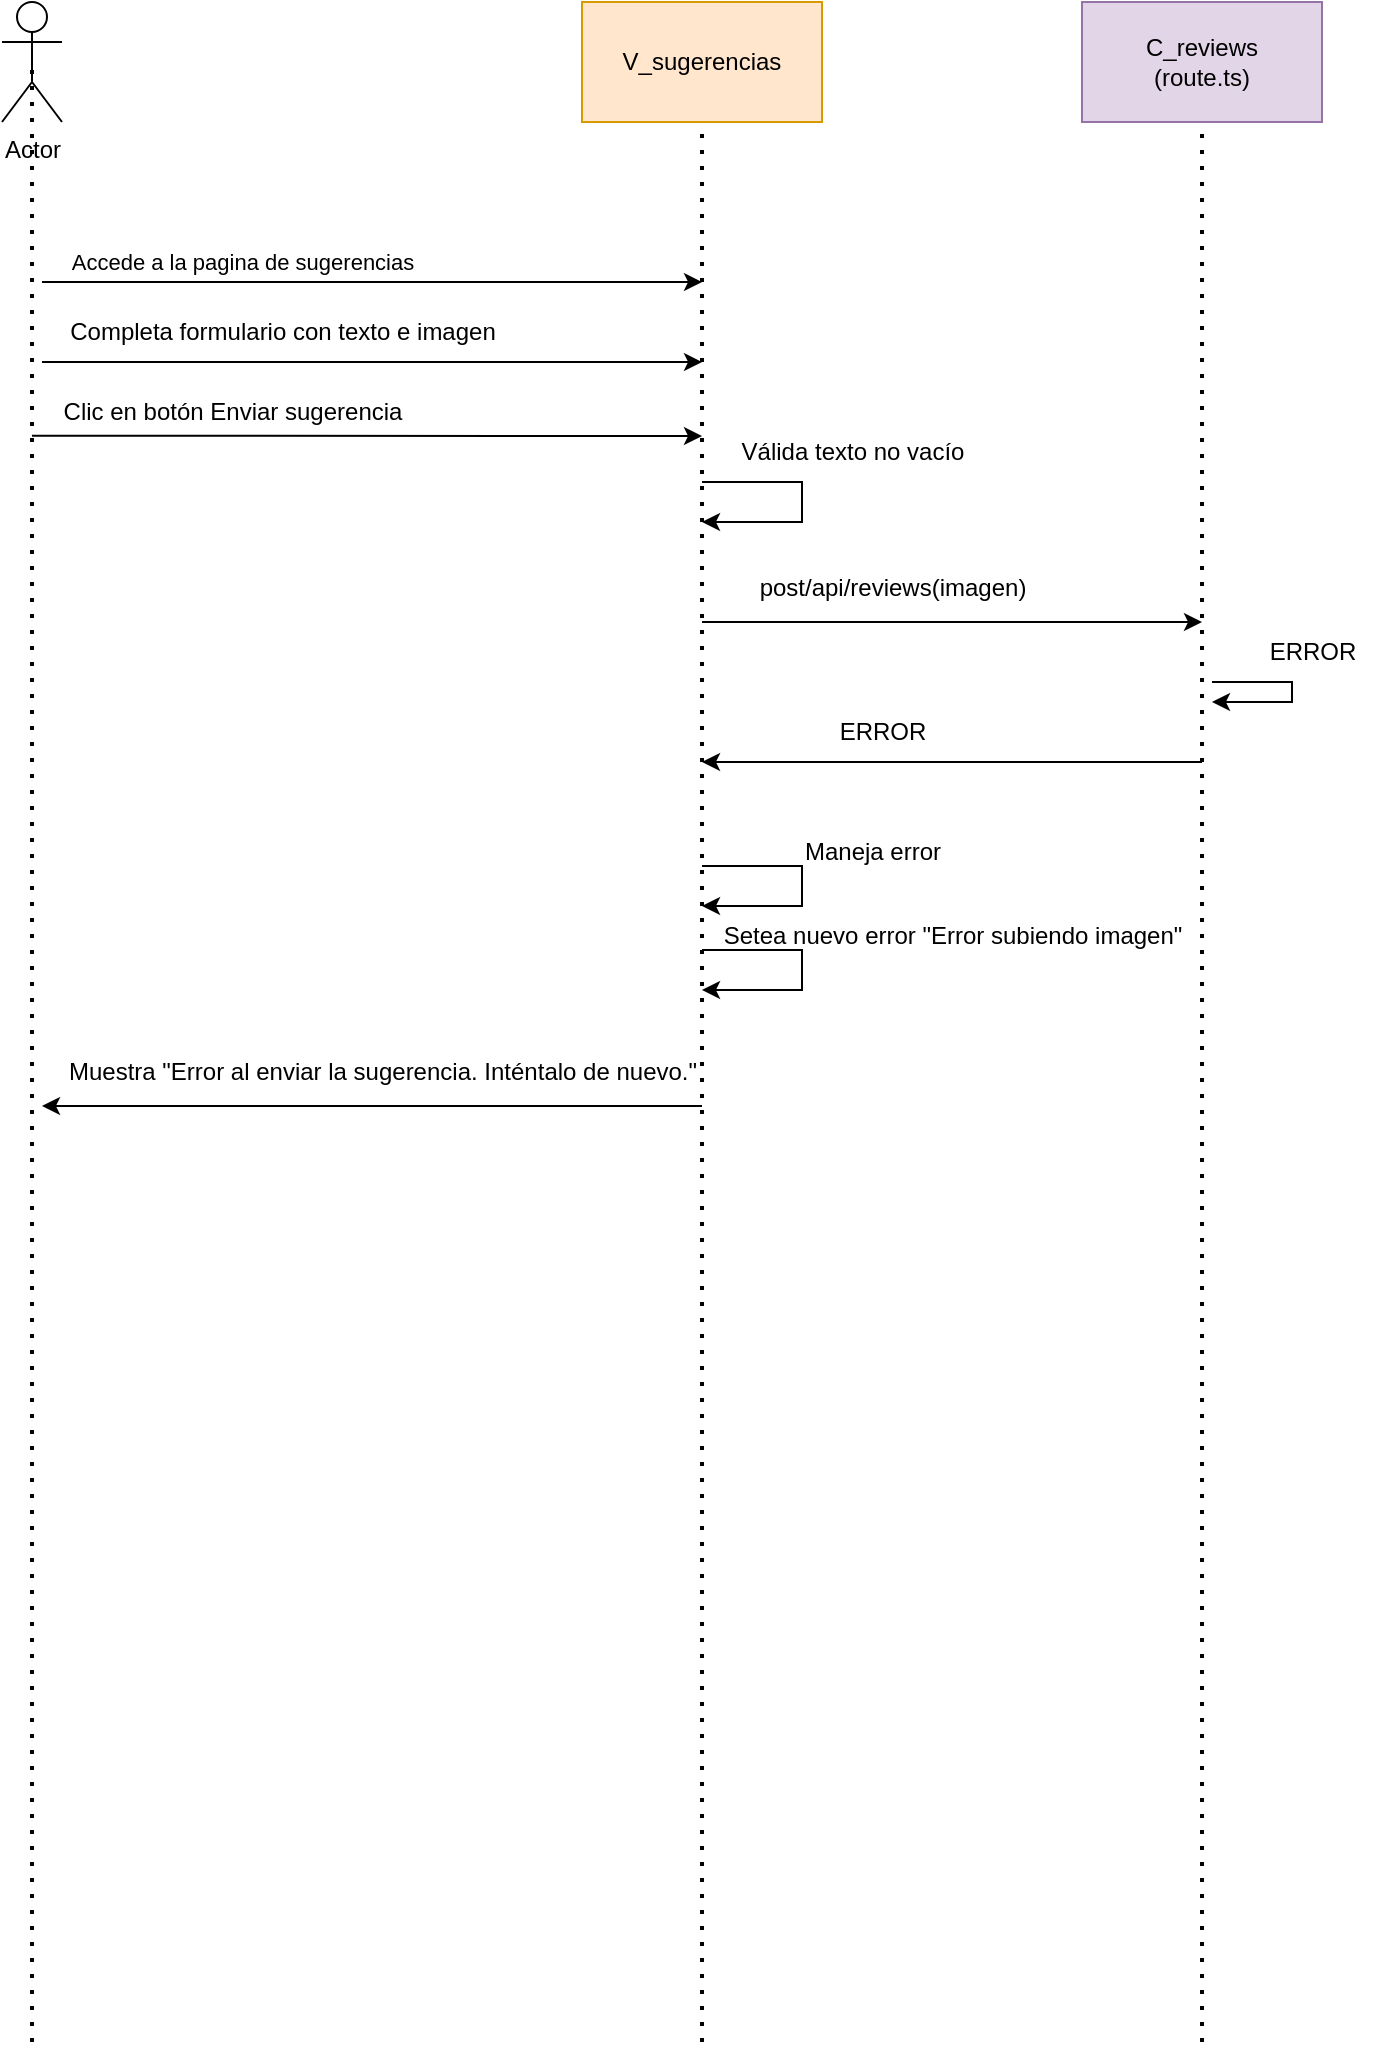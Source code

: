 <mxfile version="28.2.5">
  <diagram name="Page-1" id="PeLlq9JZ7RmtvSvruJIB">
    <mxGraphModel grid="1" page="1" gridSize="10" guides="1" tooltips="1" connect="1" arrows="1" fold="1" pageScale="1" pageWidth="827" pageHeight="1169" math="0" shadow="0">
      <root>
        <mxCell id="0" />
        <mxCell id="1" parent="0" />
        <mxCell id="TE2E3BwGg_EVvy6-RILu-2" value="V_sugerencias" style="rounded=0;whiteSpace=wrap;html=1;fillColor=#ffe6cc;strokeColor=#d79b00;" vertex="1" parent="1">
          <mxGeometry x="359" y="100" width="120" height="60" as="geometry" />
        </mxCell>
        <mxCell id="TE2E3BwGg_EVvy6-RILu-5" value="Actor" style="shape=umlActor;verticalLabelPosition=bottom;verticalAlign=top;html=1;outlineConnect=0;" vertex="1" parent="1">
          <mxGeometry x="69" y="100" width="30" height="60" as="geometry" />
        </mxCell>
        <mxCell id="TE2E3BwGg_EVvy6-RILu-6" style="edgeStyle=orthogonalEdgeStyle;rounded=0;orthogonalLoop=1;jettySize=auto;html=1;exitX=0.5;exitY=1;exitDx=0;exitDy=0;" edge="1" parent="1" source="TE2E3BwGg_EVvy6-RILu-2" target="TE2E3BwGg_EVvy6-RILu-2">
          <mxGeometry relative="1" as="geometry" />
        </mxCell>
        <mxCell id="TE2E3BwGg_EVvy6-RILu-7" value="" style="endArrow=none;dashed=1;html=1;dashPattern=1 3;strokeWidth=2;rounded=0;entryX=0.5;entryY=0.5;entryDx=0;entryDy=0;entryPerimeter=0;" edge="1" parent="1" target="TE2E3BwGg_EVvy6-RILu-5">
          <mxGeometry width="50" height="50" relative="1" as="geometry">
            <mxPoint x="84" y="1120" as="sourcePoint" />
            <mxPoint x="106" y="230" as="targetPoint" />
          </mxGeometry>
        </mxCell>
        <mxCell id="TE2E3BwGg_EVvy6-RILu-13" value="&lt;div&gt;C_reviews&lt;/div&gt;&lt;div&gt;(route.ts)&lt;/div&gt;" style="rounded=0;whiteSpace=wrap;html=1;fillColor=#e1d5e7;strokeColor=#9673a6;" vertex="1" parent="1">
          <mxGeometry x="609" y="100" width="120" height="60" as="geometry" />
        </mxCell>
        <mxCell id="TE2E3BwGg_EVvy6-RILu-14" value="" style="endArrow=none;dashed=1;html=1;dashPattern=1 3;strokeWidth=2;rounded=0;entryX=0.5;entryY=1;entryDx=0;entryDy=0;" edge="1" parent="1" target="TE2E3BwGg_EVvy6-RILu-13">
          <mxGeometry width="50" height="50" relative="1" as="geometry">
            <mxPoint x="669" y="1120" as="sourcePoint" />
            <mxPoint x="909" y="430" as="targetPoint" />
          </mxGeometry>
        </mxCell>
        <mxCell id="TE2E3BwGg_EVvy6-RILu-36" value="" style="endArrow=classic;html=1;rounded=0;" edge="1" parent="1">
          <mxGeometry width="50" height="50" relative="1" as="geometry">
            <mxPoint x="89" y="240" as="sourcePoint" />
            <mxPoint x="419" y="240" as="targetPoint" />
          </mxGeometry>
        </mxCell>
        <mxCell id="TE2E3BwGg_EVvy6-RILu-37" value="Accede a la pagina de sugerencias" style="edgeLabel;html=1;align=center;verticalAlign=middle;resizable=0;points=[];" connectable="0" vertex="1" parent="TE2E3BwGg_EVvy6-RILu-36">
          <mxGeometry x="-0.176" y="4" relative="1" as="geometry">
            <mxPoint x="-36" y="-6" as="offset" />
          </mxGeometry>
        </mxCell>
        <mxCell id="TE2E3BwGg_EVvy6-RILu-38" value="" style="endArrow=classic;html=1;rounded=0;" edge="1" parent="1">
          <mxGeometry width="50" height="50" relative="1" as="geometry">
            <mxPoint x="89" y="280" as="sourcePoint" />
            <mxPoint x="419" y="280" as="targetPoint" />
          </mxGeometry>
        </mxCell>
        <mxCell id="TE2E3BwGg_EVvy6-RILu-39" value="Completa formulario con texto e imagen" style="text;html=1;align=center;verticalAlign=middle;resizable=0;points=[];autosize=1;strokeColor=none;fillColor=none;" vertex="1" parent="1">
          <mxGeometry x="89" y="250" width="240" height="30" as="geometry" />
        </mxCell>
        <mxCell id="TE2E3BwGg_EVvy6-RILu-40" value="" style="endArrow=classic;html=1;rounded=0;" edge="1" parent="1">
          <mxGeometry width="50" height="50" relative="1" as="geometry">
            <mxPoint x="84" y="316.82" as="sourcePoint" />
            <mxPoint x="419" y="317" as="targetPoint" />
          </mxGeometry>
        </mxCell>
        <mxCell id="TE2E3BwGg_EVvy6-RILu-41" value="Clic en botón Enviar sugerencia" style="text;html=1;align=center;verticalAlign=middle;resizable=0;points=[];autosize=1;strokeColor=none;fillColor=none;" vertex="1" parent="1">
          <mxGeometry x="89" y="290" width="190" height="30" as="geometry" />
        </mxCell>
        <mxCell id="TE2E3BwGg_EVvy6-RILu-42" value="" style="endArrow=classic;html=1;rounded=0;" edge="1" parent="1">
          <mxGeometry width="50" height="50" relative="1" as="geometry">
            <mxPoint x="419" y="340" as="sourcePoint" />
            <mxPoint x="419" y="360" as="targetPoint" />
            <Array as="points">
              <mxPoint x="469" y="340" />
              <mxPoint x="469" y="360" />
            </Array>
          </mxGeometry>
        </mxCell>
        <mxCell id="TE2E3BwGg_EVvy6-RILu-43" value="Válida texto no vacío" style="text;html=1;align=center;verticalAlign=middle;resizable=0;points=[];autosize=1;strokeColor=none;fillColor=none;" vertex="1" parent="1">
          <mxGeometry x="429" y="310" width="130" height="30" as="geometry" />
        </mxCell>
        <mxCell id="TE2E3BwGg_EVvy6-RILu-52" value="" style="endArrow=classic;html=1;rounded=0;" edge="1" parent="1">
          <mxGeometry width="50" height="50" relative="1" as="geometry">
            <mxPoint x="419" y="532" as="sourcePoint" />
            <mxPoint x="419" y="552" as="targetPoint" />
            <Array as="points">
              <mxPoint x="469" y="532" />
              <mxPoint x="469" y="552" />
            </Array>
          </mxGeometry>
        </mxCell>
        <mxCell id="TE2E3BwGg_EVvy6-RILu-53" value="Maneja error" style="text;html=1;align=center;verticalAlign=middle;resizable=0;points=[];autosize=1;strokeColor=none;fillColor=none;" vertex="1" parent="1">
          <mxGeometry x="459" y="510" width="90" height="30" as="geometry" />
        </mxCell>
        <mxCell id="TE2E3BwGg_EVvy6-RILu-54" value="" style="endArrow=classic;html=1;rounded=0;" edge="1" parent="1">
          <mxGeometry width="50" height="50" relative="1" as="geometry">
            <mxPoint x="419" y="574" as="sourcePoint" />
            <mxPoint x="419" y="594" as="targetPoint" />
            <Array as="points">
              <mxPoint x="469" y="574" />
              <mxPoint x="469" y="594" />
            </Array>
          </mxGeometry>
        </mxCell>
        <mxCell id="TE2E3BwGg_EVvy6-RILu-55" value="Setea nuevo error &quot;Error subiendo imagen&quot;" style="text;html=1;align=center;verticalAlign=middle;resizable=0;points=[];autosize=1;strokeColor=none;fillColor=none;" vertex="1" parent="1">
          <mxGeometry x="419" y="552" width="250" height="30" as="geometry" />
        </mxCell>
        <mxCell id="TE2E3BwGg_EVvy6-RILu-56" value="" style="endArrow=classic;html=1;rounded=0;" edge="1" parent="1">
          <mxGeometry width="50" height="50" relative="1" as="geometry">
            <mxPoint x="419" y="652" as="sourcePoint" />
            <mxPoint x="89" y="652" as="targetPoint" />
          </mxGeometry>
        </mxCell>
        <mxCell id="TE2E3BwGg_EVvy6-RILu-57" value="Muestra &quot;Error al enviar la sugerencia. Inténtalo de nuevo.&quot;" style="text;html=1;align=center;verticalAlign=middle;resizable=0;points=[];autosize=1;strokeColor=none;fillColor=none;" vertex="1" parent="1">
          <mxGeometry x="89" y="620" width="340" height="30" as="geometry" />
        </mxCell>
        <mxCell id="TE2E3BwGg_EVvy6-RILu-58" value="" style="endArrow=classic;html=1;rounded=0;" edge="1" parent="1">
          <mxGeometry width="50" height="50" relative="1" as="geometry">
            <mxPoint x="419" y="410" as="sourcePoint" />
            <mxPoint x="669" y="410" as="targetPoint" />
          </mxGeometry>
        </mxCell>
        <mxCell id="TE2E3BwGg_EVvy6-RILu-59" value="post/api/reviews(imagen)" style="text;html=1;align=center;verticalAlign=middle;resizable=0;points=[];autosize=1;strokeColor=none;fillColor=none;" vertex="1" parent="1">
          <mxGeometry x="434" y="378" width="160" height="30" as="geometry" />
        </mxCell>
        <mxCell id="TE2E3BwGg_EVvy6-RILu-60" value="" style="endArrow=classic;html=1;rounded=0;" edge="1" parent="1">
          <mxGeometry width="50" height="50" relative="1" as="geometry">
            <mxPoint x="674" y="440" as="sourcePoint" />
            <mxPoint x="674" y="450" as="targetPoint" />
            <Array as="points">
              <mxPoint x="714" y="440" />
              <mxPoint x="714" y="450" />
            </Array>
          </mxGeometry>
        </mxCell>
        <mxCell id="TE2E3BwGg_EVvy6-RILu-61" value="ERROR" style="text;html=1;align=center;verticalAlign=middle;resizable=0;points=[];autosize=1;strokeColor=none;fillColor=none;" vertex="1" parent="1">
          <mxGeometry x="689" y="410" width="70" height="30" as="geometry" />
        </mxCell>
        <mxCell id="TE2E3BwGg_EVvy6-RILu-62" value="" style="endArrow=classic;html=1;rounded=0;" edge="1" parent="1">
          <mxGeometry width="50" height="50" relative="1" as="geometry">
            <mxPoint x="669" y="480" as="sourcePoint" />
            <mxPoint x="419" y="480" as="targetPoint" />
          </mxGeometry>
        </mxCell>
        <mxCell id="TE2E3BwGg_EVvy6-RILu-63" value="ERROR" style="text;html=1;align=center;verticalAlign=middle;resizable=0;points=[];autosize=1;strokeColor=none;fillColor=none;" vertex="1" parent="1">
          <mxGeometry x="474" y="450" width="70" height="30" as="geometry" />
        </mxCell>
        <mxCell id="TE2E3BwGg_EVvy6-RILu-65" value="" style="endArrow=none;dashed=1;html=1;dashPattern=1 3;strokeWidth=2;rounded=0;entryX=0.5;entryY=1;entryDx=0;entryDy=0;" edge="1" parent="1" target="TE2E3BwGg_EVvy6-RILu-2">
          <mxGeometry width="50" height="50" relative="1" as="geometry">
            <mxPoint x="419" y="1120" as="sourcePoint" />
            <mxPoint x="330" y="370" as="targetPoint" />
          </mxGeometry>
        </mxCell>
      </root>
    </mxGraphModel>
  </diagram>
</mxfile>
